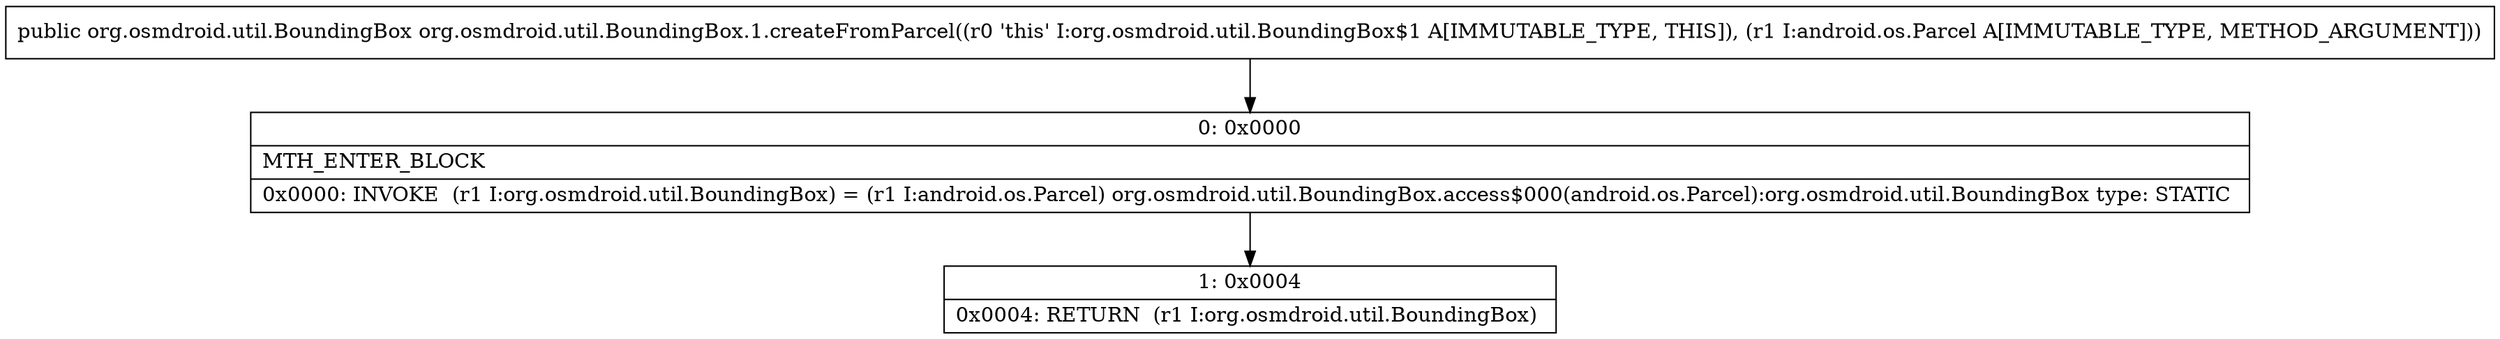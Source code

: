 digraph "CFG fororg.osmdroid.util.BoundingBox.1.createFromParcel(Landroid\/os\/Parcel;)Lorg\/osmdroid\/util\/BoundingBox;" {
Node_0 [shape=record,label="{0\:\ 0x0000|MTH_ENTER_BLOCK\l|0x0000: INVOKE  (r1 I:org.osmdroid.util.BoundingBox) = (r1 I:android.os.Parcel) org.osmdroid.util.BoundingBox.access$000(android.os.Parcel):org.osmdroid.util.BoundingBox type: STATIC \l}"];
Node_1 [shape=record,label="{1\:\ 0x0004|0x0004: RETURN  (r1 I:org.osmdroid.util.BoundingBox) \l}"];
MethodNode[shape=record,label="{public org.osmdroid.util.BoundingBox org.osmdroid.util.BoundingBox.1.createFromParcel((r0 'this' I:org.osmdroid.util.BoundingBox$1 A[IMMUTABLE_TYPE, THIS]), (r1 I:android.os.Parcel A[IMMUTABLE_TYPE, METHOD_ARGUMENT])) }"];
MethodNode -> Node_0;
Node_0 -> Node_1;
}


